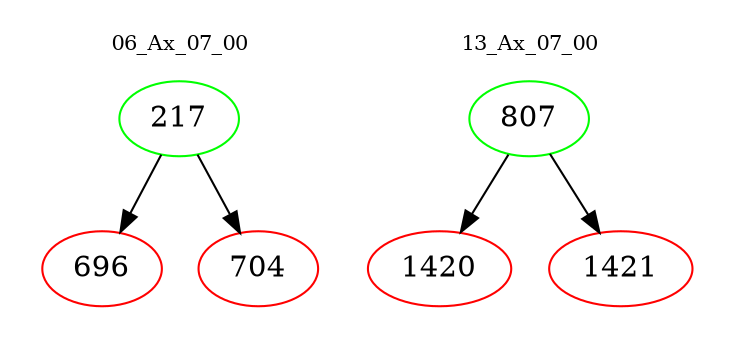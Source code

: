 digraph{
subgraph cluster_0 {
color = white
label = "06_Ax_07_00";
fontsize=10;
T0_217 [label="217", color="green"]
T0_217 -> T0_696 [color="black"]
T0_696 [label="696", color="red"]
T0_217 -> T0_704 [color="black"]
T0_704 [label="704", color="red"]
}
subgraph cluster_1 {
color = white
label = "13_Ax_07_00";
fontsize=10;
T1_807 [label="807", color="green"]
T1_807 -> T1_1420 [color="black"]
T1_1420 [label="1420", color="red"]
T1_807 -> T1_1421 [color="black"]
T1_1421 [label="1421", color="red"]
}
}
